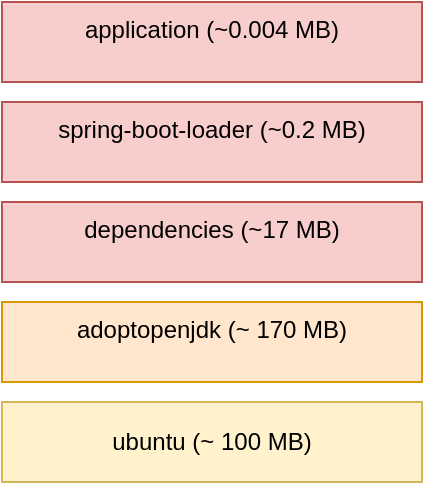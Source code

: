 <mxfile version="13.8.0" type="device"><diagram id="pKahgoxXTaWAK-NoXj3W" name="Page-1"><mxGraphModel dx="1995" dy="1136" grid="1" gridSize="10" guides="1" tooltips="1" connect="1" arrows="1" fold="1" page="1" pageScale="1" pageWidth="850" pageHeight="1100" math="0" shadow="0"><root><mxCell id="0"/><mxCell id="1" parent="0"/><mxCell id="q8hBEz5v_OX7RggGsqwn-1" value="dependencies (~17 MB)" style="rounded=0;whiteSpace=wrap;html=1;verticalAlign=top;fillColor=#f8cecc;strokeColor=#b85450;" vertex="1" parent="1"><mxGeometry x="40" y="220" width="210" height="40" as="geometry"/></mxCell><mxCell id="q8hBEz5v_OX7RggGsqwn-2" value="adoptopenjdk (~ 170 MB)" style="rounded=0;whiteSpace=wrap;html=1;verticalAlign=top;fillColor=#ffe6cc;strokeColor=#d79b00;" vertex="1" parent="1"><mxGeometry x="40" y="270" width="210" height="40" as="geometry"/></mxCell><mxCell id="q8hBEz5v_OX7RggGsqwn-3" value="ubuntu (~ 100 MB)" style="rounded=0;whiteSpace=wrap;html=1;fillColor=#fff2cc;strokeColor=#d6b656;" vertex="1" parent="1"><mxGeometry x="40" y="320" width="210" height="40" as="geometry"/></mxCell><mxCell id="q8hBEz5v_OX7RggGsqwn-7" value="spring-boot-loader (~0.2 MB)" style="rounded=0;whiteSpace=wrap;html=1;verticalAlign=top;fillColor=#f8cecc;strokeColor=#b85450;" vertex="1" parent="1"><mxGeometry x="40" y="170" width="210" height="40" as="geometry"/></mxCell><mxCell id="q8hBEz5v_OX7RggGsqwn-8" value="application (~0.004 MB)" style="rounded=0;whiteSpace=wrap;html=1;verticalAlign=top;fillColor=#f8cecc;strokeColor=#b85450;" vertex="1" parent="1"><mxGeometry x="40" y="120" width="210" height="40" as="geometry"/></mxCell></root></mxGraphModel></diagram></mxfile>